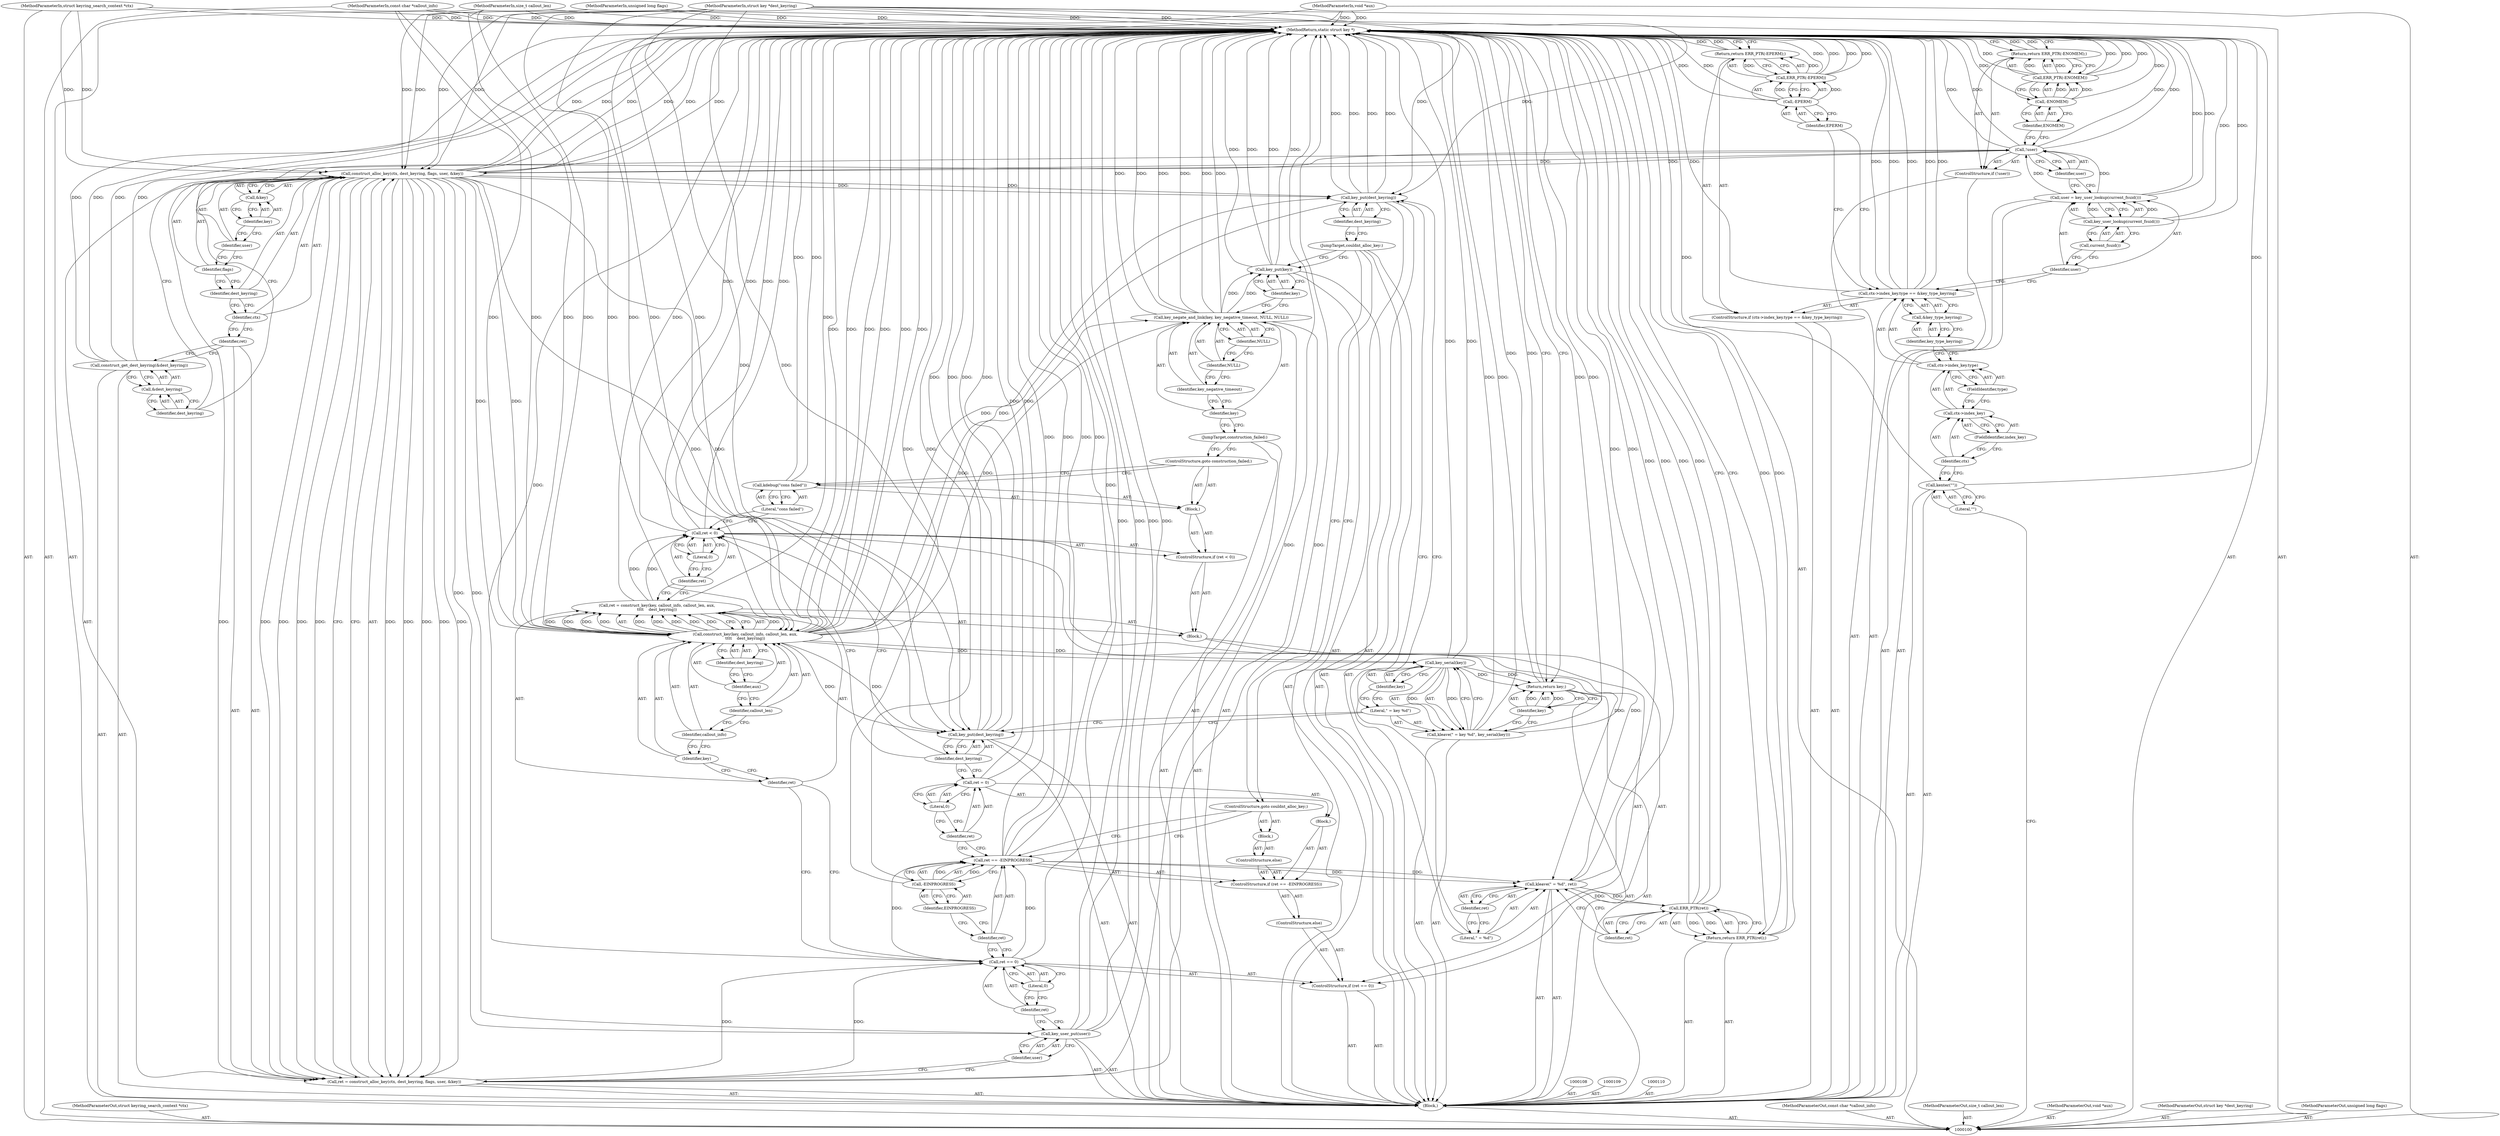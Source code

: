 digraph "1_linux_4dca6ea1d9432052afb06baf2e3ae78188a4410b_0" {
"1000210" [label="(MethodReturn,static struct key *)"];
"1000101" [label="(MethodParameterIn,struct keyring_search_context *ctx)"];
"1000324" [label="(MethodParameterOut,struct keyring_search_context *ctx)"];
"1000111" [label="(Call,kenter(\"\"))"];
"1000112" [label="(Literal,\"\")"];
"1000118" [label="(FieldIdentifier,index_key)"];
"1000113" [label="(ControlStructure,if (ctx->index_key.type == &key_type_keyring))"];
"1000119" [label="(FieldIdentifier,type)"];
"1000120" [label="(Call,&key_type_keyring)"];
"1000121" [label="(Identifier,key_type_keyring)"];
"1000114" [label="(Call,ctx->index_key.type == &key_type_keyring)"];
"1000115" [label="(Call,ctx->index_key.type)"];
"1000116" [label="(Call,ctx->index_key)"];
"1000117" [label="(Identifier,ctx)"];
"1000123" [label="(Call,ERR_PTR(-EPERM))"];
"1000124" [label="(Call,-EPERM)"];
"1000125" [label="(Identifier,EPERM)"];
"1000122" [label="(Return,return ERR_PTR(-EPERM);)"];
"1000126" [label="(Call,user = key_user_lookup(current_fsuid()))"];
"1000127" [label="(Identifier,user)"];
"1000129" [label="(Call,current_fsuid())"];
"1000128" [label="(Call,key_user_lookup(current_fsuid()))"];
"1000130" [label="(ControlStructure,if (!user))"];
"1000131" [label="(Call,!user)"];
"1000132" [label="(Identifier,user)"];
"1000135" [label="(Call,-ENOMEM)"];
"1000136" [label="(Identifier,ENOMEM)"];
"1000133" [label="(Return,return ERR_PTR(-ENOMEM);)"];
"1000134" [label="(Call,ERR_PTR(-ENOMEM))"];
"1000102" [label="(MethodParameterIn,const char *callout_info)"];
"1000325" [label="(MethodParameterOut,const char *callout_info)"];
"1000137" [label="(Call,construct_get_dest_keyring(&dest_keyring))"];
"1000138" [label="(Call,&dest_keyring)"];
"1000139" [label="(Identifier,dest_keyring)"];
"1000140" [label="(Call,ret = construct_alloc_key(ctx, dest_keyring, flags, user, &key))"];
"1000141" [label="(Identifier,ret)"];
"1000143" [label="(Identifier,ctx)"];
"1000144" [label="(Identifier,dest_keyring)"];
"1000145" [label="(Identifier,flags)"];
"1000146" [label="(Identifier,user)"];
"1000147" [label="(Call,&key)"];
"1000148" [label="(Identifier,key)"];
"1000142" [label="(Call,construct_alloc_key(ctx, dest_keyring, flags, user, &key))"];
"1000150" [label="(Identifier,user)"];
"1000149" [label="(Call,key_user_put(user))"];
"1000151" [label="(ControlStructure,if (ret == 0))"];
"1000154" [label="(Literal,0)"];
"1000155" [label="(Block,)"];
"1000152" [label="(Call,ret == 0)"];
"1000153" [label="(Identifier,ret)"];
"1000156" [label="(Call,ret = construct_key(key, callout_info, callout_len, aux,\n\t\t\t\t    dest_keyring))"];
"1000157" [label="(Identifier,ret)"];
"1000159" [label="(Identifier,key)"];
"1000160" [label="(Identifier,callout_info)"];
"1000161" [label="(Identifier,callout_len)"];
"1000162" [label="(Identifier,aux)"];
"1000158" [label="(Call,construct_key(key, callout_info, callout_len, aux,\n\t\t\t\t    dest_keyring))"];
"1000163" [label="(Identifier,dest_keyring)"];
"1000167" [label="(Literal,0)"];
"1000168" [label="(Block,)"];
"1000164" [label="(ControlStructure,if (ret < 0))"];
"1000165" [label="(Call,ret < 0)"];
"1000166" [label="(Identifier,ret)"];
"1000103" [label="(MethodParameterIn,size_t callout_len)"];
"1000326" [label="(MethodParameterOut,size_t callout_len)"];
"1000170" [label="(Literal,\"cons failed\")"];
"1000169" [label="(Call,kdebug(\"cons failed\"))"];
"1000171" [label="(ControlStructure,goto construction_failed;)"];
"1000174" [label="(Call,ret == -EINPROGRESS)"];
"1000175" [label="(Identifier,ret)"];
"1000176" [label="(Call,-EINPROGRESS)"];
"1000177" [label="(Identifier,EINPROGRESS)"];
"1000178" [label="(Block,)"];
"1000172" [label="(ControlStructure,else)"];
"1000173" [label="(ControlStructure,if (ret == -EINPROGRESS))"];
"1000179" [label="(Call,ret = 0)"];
"1000180" [label="(Identifier,ret)"];
"1000181" [label="(Literal,0)"];
"1000182" [label="(ControlStructure,else)"];
"1000183" [label="(Block,)"];
"1000184" [label="(ControlStructure,goto couldnt_alloc_key;)"];
"1000186" [label="(Identifier,dest_keyring)"];
"1000185" [label="(Call,key_put(dest_keyring))"];
"1000104" [label="(MethodParameterIn,void *aux)"];
"1000327" [label="(MethodParameterOut,void *aux)"];
"1000187" [label="(Call,kleave(\" = key %d\", key_serial(key)))"];
"1000189" [label="(Call,key_serial(key))"];
"1000190" [label="(Identifier,key)"];
"1000188" [label="(Literal,\" = key %d\")"];
"1000191" [label="(Return,return key;)"];
"1000192" [label="(Identifier,key)"];
"1000193" [label="(JumpTarget,construction_failed:)"];
"1000194" [label="(Call,key_negate_and_link(key, key_negative_timeout, NULL, NULL))"];
"1000195" [label="(Identifier,key)"];
"1000196" [label="(Identifier,key_negative_timeout)"];
"1000197" [label="(Identifier,NULL)"];
"1000198" [label="(Identifier,NULL)"];
"1000200" [label="(Identifier,key)"];
"1000199" [label="(Call,key_put(key))"];
"1000201" [label="(JumpTarget,couldnt_alloc_key:)"];
"1000203" [label="(Identifier,dest_keyring)"];
"1000202" [label="(Call,key_put(dest_keyring))"];
"1000206" [label="(Identifier,ret)"];
"1000204" [label="(Call,kleave(\" = %d\", ret))"];
"1000205" [label="(Literal,\" = %d\")"];
"1000209" [label="(Identifier,ret)"];
"1000207" [label="(Return,return ERR_PTR(ret);)"];
"1000208" [label="(Call,ERR_PTR(ret))"];
"1000105" [label="(MethodParameterIn,struct key *dest_keyring)"];
"1000328" [label="(MethodParameterOut,struct key *dest_keyring)"];
"1000106" [label="(MethodParameterIn,unsigned long flags)"];
"1000329" [label="(MethodParameterOut,unsigned long flags)"];
"1000107" [label="(Block,)"];
"1000210" -> "1000100"  [label="AST: "];
"1000210" -> "1000122"  [label="CFG: "];
"1000210" -> "1000133"  [label="CFG: "];
"1000210" -> "1000191"  [label="CFG: "];
"1000210" -> "1000207"  [label="CFG: "];
"1000191" -> "1000210"  [label="DDG: "];
"1000122" -> "1000210"  [label="DDG: "];
"1000133" -> "1000210"  [label="DDG: "];
"1000207" -> "1000210"  [label="DDG: "];
"1000208" -> "1000210"  [label="DDG: "];
"1000208" -> "1000210"  [label="DDG: "];
"1000185" -> "1000210"  [label="DDG: "];
"1000185" -> "1000210"  [label="DDG: "];
"1000199" -> "1000210"  [label="DDG: "];
"1000199" -> "1000210"  [label="DDG: "];
"1000105" -> "1000210"  [label="DDG: "];
"1000102" -> "1000210"  [label="DDG: "];
"1000187" -> "1000210"  [label="DDG: "];
"1000187" -> "1000210"  [label="DDG: "];
"1000140" -> "1000210"  [label="DDG: "];
"1000124" -> "1000210"  [label="DDG: "];
"1000194" -> "1000210"  [label="DDG: "];
"1000194" -> "1000210"  [label="DDG: "];
"1000194" -> "1000210"  [label="DDG: "];
"1000169" -> "1000210"  [label="DDG: "];
"1000189" -> "1000210"  [label="DDG: "];
"1000104" -> "1000210"  [label="DDG: "];
"1000114" -> "1000210"  [label="DDG: "];
"1000114" -> "1000210"  [label="DDG: "];
"1000114" -> "1000210"  [label="DDG: "];
"1000158" -> "1000210"  [label="DDG: "];
"1000158" -> "1000210"  [label="DDG: "];
"1000158" -> "1000210"  [label="DDG: "];
"1000123" -> "1000210"  [label="DDG: "];
"1000123" -> "1000210"  [label="DDG: "];
"1000131" -> "1000210"  [label="DDG: "];
"1000131" -> "1000210"  [label="DDG: "];
"1000165" -> "1000210"  [label="DDG: "];
"1000165" -> "1000210"  [label="DDG: "];
"1000152" -> "1000210"  [label="DDG: "];
"1000128" -> "1000210"  [label="DDG: "];
"1000134" -> "1000210"  [label="DDG: "];
"1000134" -> "1000210"  [label="DDG: "];
"1000156" -> "1000210"  [label="DDG: "];
"1000103" -> "1000210"  [label="DDG: "];
"1000202" -> "1000210"  [label="DDG: "];
"1000202" -> "1000210"  [label="DDG: "];
"1000179" -> "1000210"  [label="DDG: "];
"1000149" -> "1000210"  [label="DDG: "];
"1000149" -> "1000210"  [label="DDG: "];
"1000174" -> "1000210"  [label="DDG: "];
"1000174" -> "1000210"  [label="DDG: "];
"1000101" -> "1000210"  [label="DDG: "];
"1000142" -> "1000210"  [label="DDG: "];
"1000142" -> "1000210"  [label="DDG: "];
"1000142" -> "1000210"  [label="DDG: "];
"1000135" -> "1000210"  [label="DDG: "];
"1000176" -> "1000210"  [label="DDG: "];
"1000137" -> "1000210"  [label="DDG: "];
"1000137" -> "1000210"  [label="DDG: "];
"1000126" -> "1000210"  [label="DDG: "];
"1000111" -> "1000210"  [label="DDG: "];
"1000106" -> "1000210"  [label="DDG: "];
"1000204" -> "1000210"  [label="DDG: "];
"1000101" -> "1000100"  [label="AST: "];
"1000101" -> "1000210"  [label="DDG: "];
"1000101" -> "1000142"  [label="DDG: "];
"1000324" -> "1000100"  [label="AST: "];
"1000111" -> "1000107"  [label="AST: "];
"1000111" -> "1000112"  [label="CFG: "];
"1000112" -> "1000111"  [label="AST: "];
"1000117" -> "1000111"  [label="CFG: "];
"1000111" -> "1000210"  [label="DDG: "];
"1000112" -> "1000111"  [label="AST: "];
"1000112" -> "1000100"  [label="CFG: "];
"1000111" -> "1000112"  [label="CFG: "];
"1000118" -> "1000116"  [label="AST: "];
"1000118" -> "1000117"  [label="CFG: "];
"1000116" -> "1000118"  [label="CFG: "];
"1000113" -> "1000107"  [label="AST: "];
"1000114" -> "1000113"  [label="AST: "];
"1000122" -> "1000113"  [label="AST: "];
"1000119" -> "1000115"  [label="AST: "];
"1000119" -> "1000116"  [label="CFG: "];
"1000115" -> "1000119"  [label="CFG: "];
"1000120" -> "1000114"  [label="AST: "];
"1000120" -> "1000121"  [label="CFG: "];
"1000121" -> "1000120"  [label="AST: "];
"1000114" -> "1000120"  [label="CFG: "];
"1000121" -> "1000120"  [label="AST: "];
"1000121" -> "1000115"  [label="CFG: "];
"1000120" -> "1000121"  [label="CFG: "];
"1000114" -> "1000113"  [label="AST: "];
"1000114" -> "1000120"  [label="CFG: "];
"1000115" -> "1000114"  [label="AST: "];
"1000120" -> "1000114"  [label="AST: "];
"1000125" -> "1000114"  [label="CFG: "];
"1000127" -> "1000114"  [label="CFG: "];
"1000114" -> "1000210"  [label="DDG: "];
"1000114" -> "1000210"  [label="DDG: "];
"1000114" -> "1000210"  [label="DDG: "];
"1000115" -> "1000114"  [label="AST: "];
"1000115" -> "1000119"  [label="CFG: "];
"1000116" -> "1000115"  [label="AST: "];
"1000119" -> "1000115"  [label="AST: "];
"1000121" -> "1000115"  [label="CFG: "];
"1000116" -> "1000115"  [label="AST: "];
"1000116" -> "1000118"  [label="CFG: "];
"1000117" -> "1000116"  [label="AST: "];
"1000118" -> "1000116"  [label="AST: "];
"1000119" -> "1000116"  [label="CFG: "];
"1000117" -> "1000116"  [label="AST: "];
"1000117" -> "1000111"  [label="CFG: "];
"1000118" -> "1000117"  [label="CFG: "];
"1000123" -> "1000122"  [label="AST: "];
"1000123" -> "1000124"  [label="CFG: "];
"1000124" -> "1000123"  [label="AST: "];
"1000122" -> "1000123"  [label="CFG: "];
"1000123" -> "1000210"  [label="DDG: "];
"1000123" -> "1000210"  [label="DDG: "];
"1000123" -> "1000122"  [label="DDG: "];
"1000124" -> "1000123"  [label="DDG: "];
"1000124" -> "1000123"  [label="AST: "];
"1000124" -> "1000125"  [label="CFG: "];
"1000125" -> "1000124"  [label="AST: "];
"1000123" -> "1000124"  [label="CFG: "];
"1000124" -> "1000210"  [label="DDG: "];
"1000124" -> "1000123"  [label="DDG: "];
"1000125" -> "1000124"  [label="AST: "];
"1000125" -> "1000114"  [label="CFG: "];
"1000124" -> "1000125"  [label="CFG: "];
"1000122" -> "1000113"  [label="AST: "];
"1000122" -> "1000123"  [label="CFG: "];
"1000123" -> "1000122"  [label="AST: "];
"1000210" -> "1000122"  [label="CFG: "];
"1000122" -> "1000210"  [label="DDG: "];
"1000123" -> "1000122"  [label="DDG: "];
"1000126" -> "1000107"  [label="AST: "];
"1000126" -> "1000128"  [label="CFG: "];
"1000127" -> "1000126"  [label="AST: "];
"1000128" -> "1000126"  [label="AST: "];
"1000132" -> "1000126"  [label="CFG: "];
"1000126" -> "1000210"  [label="DDG: "];
"1000128" -> "1000126"  [label="DDG: "];
"1000126" -> "1000131"  [label="DDG: "];
"1000127" -> "1000126"  [label="AST: "];
"1000127" -> "1000114"  [label="CFG: "];
"1000129" -> "1000127"  [label="CFG: "];
"1000129" -> "1000128"  [label="AST: "];
"1000129" -> "1000127"  [label="CFG: "];
"1000128" -> "1000129"  [label="CFG: "];
"1000128" -> "1000126"  [label="AST: "];
"1000128" -> "1000129"  [label="CFG: "];
"1000129" -> "1000128"  [label="AST: "];
"1000126" -> "1000128"  [label="CFG: "];
"1000128" -> "1000210"  [label="DDG: "];
"1000128" -> "1000126"  [label="DDG: "];
"1000130" -> "1000107"  [label="AST: "];
"1000131" -> "1000130"  [label="AST: "];
"1000133" -> "1000130"  [label="AST: "];
"1000131" -> "1000130"  [label="AST: "];
"1000131" -> "1000132"  [label="CFG: "];
"1000132" -> "1000131"  [label="AST: "];
"1000136" -> "1000131"  [label="CFG: "];
"1000139" -> "1000131"  [label="CFG: "];
"1000131" -> "1000210"  [label="DDG: "];
"1000131" -> "1000210"  [label="DDG: "];
"1000126" -> "1000131"  [label="DDG: "];
"1000131" -> "1000142"  [label="DDG: "];
"1000132" -> "1000131"  [label="AST: "];
"1000132" -> "1000126"  [label="CFG: "];
"1000131" -> "1000132"  [label="CFG: "];
"1000135" -> "1000134"  [label="AST: "];
"1000135" -> "1000136"  [label="CFG: "];
"1000136" -> "1000135"  [label="AST: "];
"1000134" -> "1000135"  [label="CFG: "];
"1000135" -> "1000210"  [label="DDG: "];
"1000135" -> "1000134"  [label="DDG: "];
"1000136" -> "1000135"  [label="AST: "];
"1000136" -> "1000131"  [label="CFG: "];
"1000135" -> "1000136"  [label="CFG: "];
"1000133" -> "1000130"  [label="AST: "];
"1000133" -> "1000134"  [label="CFG: "];
"1000134" -> "1000133"  [label="AST: "];
"1000210" -> "1000133"  [label="CFG: "];
"1000133" -> "1000210"  [label="DDG: "];
"1000134" -> "1000133"  [label="DDG: "];
"1000134" -> "1000133"  [label="AST: "];
"1000134" -> "1000135"  [label="CFG: "];
"1000135" -> "1000134"  [label="AST: "];
"1000133" -> "1000134"  [label="CFG: "];
"1000134" -> "1000210"  [label="DDG: "];
"1000134" -> "1000210"  [label="DDG: "];
"1000134" -> "1000133"  [label="DDG: "];
"1000135" -> "1000134"  [label="DDG: "];
"1000102" -> "1000100"  [label="AST: "];
"1000102" -> "1000210"  [label="DDG: "];
"1000102" -> "1000158"  [label="DDG: "];
"1000325" -> "1000100"  [label="AST: "];
"1000137" -> "1000107"  [label="AST: "];
"1000137" -> "1000138"  [label="CFG: "];
"1000138" -> "1000137"  [label="AST: "];
"1000141" -> "1000137"  [label="CFG: "];
"1000137" -> "1000210"  [label="DDG: "];
"1000137" -> "1000210"  [label="DDG: "];
"1000138" -> "1000137"  [label="AST: "];
"1000138" -> "1000139"  [label="CFG: "];
"1000139" -> "1000138"  [label="AST: "];
"1000137" -> "1000138"  [label="CFG: "];
"1000139" -> "1000138"  [label="AST: "];
"1000139" -> "1000131"  [label="CFG: "];
"1000138" -> "1000139"  [label="CFG: "];
"1000140" -> "1000107"  [label="AST: "];
"1000140" -> "1000142"  [label="CFG: "];
"1000141" -> "1000140"  [label="AST: "];
"1000142" -> "1000140"  [label="AST: "];
"1000150" -> "1000140"  [label="CFG: "];
"1000140" -> "1000210"  [label="DDG: "];
"1000142" -> "1000140"  [label="DDG: "];
"1000142" -> "1000140"  [label="DDG: "];
"1000142" -> "1000140"  [label="DDG: "];
"1000142" -> "1000140"  [label="DDG: "];
"1000142" -> "1000140"  [label="DDG: "];
"1000140" -> "1000152"  [label="DDG: "];
"1000141" -> "1000140"  [label="AST: "];
"1000141" -> "1000137"  [label="CFG: "];
"1000143" -> "1000141"  [label="CFG: "];
"1000143" -> "1000142"  [label="AST: "];
"1000143" -> "1000141"  [label="CFG: "];
"1000144" -> "1000143"  [label="CFG: "];
"1000144" -> "1000142"  [label="AST: "];
"1000144" -> "1000143"  [label="CFG: "];
"1000145" -> "1000144"  [label="CFG: "];
"1000145" -> "1000142"  [label="AST: "];
"1000145" -> "1000144"  [label="CFG: "];
"1000146" -> "1000145"  [label="CFG: "];
"1000146" -> "1000142"  [label="AST: "];
"1000146" -> "1000145"  [label="CFG: "];
"1000148" -> "1000146"  [label="CFG: "];
"1000147" -> "1000142"  [label="AST: "];
"1000147" -> "1000148"  [label="CFG: "];
"1000148" -> "1000147"  [label="AST: "];
"1000142" -> "1000147"  [label="CFG: "];
"1000148" -> "1000147"  [label="AST: "];
"1000148" -> "1000146"  [label="CFG: "];
"1000147" -> "1000148"  [label="CFG: "];
"1000142" -> "1000140"  [label="AST: "];
"1000142" -> "1000147"  [label="CFG: "];
"1000143" -> "1000142"  [label="AST: "];
"1000144" -> "1000142"  [label="AST: "];
"1000145" -> "1000142"  [label="AST: "];
"1000146" -> "1000142"  [label="AST: "];
"1000147" -> "1000142"  [label="AST: "];
"1000140" -> "1000142"  [label="CFG: "];
"1000142" -> "1000210"  [label="DDG: "];
"1000142" -> "1000210"  [label="DDG: "];
"1000142" -> "1000210"  [label="DDG: "];
"1000142" -> "1000140"  [label="DDG: "];
"1000142" -> "1000140"  [label="DDG: "];
"1000142" -> "1000140"  [label="DDG: "];
"1000142" -> "1000140"  [label="DDG: "];
"1000142" -> "1000140"  [label="DDG: "];
"1000101" -> "1000142"  [label="DDG: "];
"1000105" -> "1000142"  [label="DDG: "];
"1000106" -> "1000142"  [label="DDG: "];
"1000131" -> "1000142"  [label="DDG: "];
"1000142" -> "1000149"  [label="DDG: "];
"1000142" -> "1000158"  [label="DDG: "];
"1000142" -> "1000185"  [label="DDG: "];
"1000142" -> "1000202"  [label="DDG: "];
"1000150" -> "1000149"  [label="AST: "];
"1000150" -> "1000140"  [label="CFG: "];
"1000149" -> "1000150"  [label="CFG: "];
"1000149" -> "1000107"  [label="AST: "];
"1000149" -> "1000150"  [label="CFG: "];
"1000150" -> "1000149"  [label="AST: "];
"1000153" -> "1000149"  [label="CFG: "];
"1000149" -> "1000210"  [label="DDG: "];
"1000149" -> "1000210"  [label="DDG: "];
"1000142" -> "1000149"  [label="DDG: "];
"1000151" -> "1000107"  [label="AST: "];
"1000152" -> "1000151"  [label="AST: "];
"1000155" -> "1000151"  [label="AST: "];
"1000172" -> "1000151"  [label="AST: "];
"1000154" -> "1000152"  [label="AST: "];
"1000154" -> "1000153"  [label="CFG: "];
"1000152" -> "1000154"  [label="CFG: "];
"1000155" -> "1000151"  [label="AST: "];
"1000156" -> "1000155"  [label="AST: "];
"1000164" -> "1000155"  [label="AST: "];
"1000152" -> "1000151"  [label="AST: "];
"1000152" -> "1000154"  [label="CFG: "];
"1000153" -> "1000152"  [label="AST: "];
"1000154" -> "1000152"  [label="AST: "];
"1000157" -> "1000152"  [label="CFG: "];
"1000175" -> "1000152"  [label="CFG: "];
"1000152" -> "1000210"  [label="DDG: "];
"1000140" -> "1000152"  [label="DDG: "];
"1000152" -> "1000174"  [label="DDG: "];
"1000153" -> "1000152"  [label="AST: "];
"1000153" -> "1000149"  [label="CFG: "];
"1000154" -> "1000153"  [label="CFG: "];
"1000156" -> "1000155"  [label="AST: "];
"1000156" -> "1000158"  [label="CFG: "];
"1000157" -> "1000156"  [label="AST: "];
"1000158" -> "1000156"  [label="AST: "];
"1000166" -> "1000156"  [label="CFG: "];
"1000156" -> "1000210"  [label="DDG: "];
"1000158" -> "1000156"  [label="DDG: "];
"1000158" -> "1000156"  [label="DDG: "];
"1000158" -> "1000156"  [label="DDG: "];
"1000158" -> "1000156"  [label="DDG: "];
"1000158" -> "1000156"  [label="DDG: "];
"1000156" -> "1000165"  [label="DDG: "];
"1000157" -> "1000156"  [label="AST: "];
"1000157" -> "1000152"  [label="CFG: "];
"1000159" -> "1000157"  [label="CFG: "];
"1000159" -> "1000158"  [label="AST: "];
"1000159" -> "1000157"  [label="CFG: "];
"1000160" -> "1000159"  [label="CFG: "];
"1000160" -> "1000158"  [label="AST: "];
"1000160" -> "1000159"  [label="CFG: "];
"1000161" -> "1000160"  [label="CFG: "];
"1000161" -> "1000158"  [label="AST: "];
"1000161" -> "1000160"  [label="CFG: "];
"1000162" -> "1000161"  [label="CFG: "];
"1000162" -> "1000158"  [label="AST: "];
"1000162" -> "1000161"  [label="CFG: "];
"1000163" -> "1000162"  [label="CFG: "];
"1000158" -> "1000156"  [label="AST: "];
"1000158" -> "1000163"  [label="CFG: "];
"1000159" -> "1000158"  [label="AST: "];
"1000160" -> "1000158"  [label="AST: "];
"1000161" -> "1000158"  [label="AST: "];
"1000162" -> "1000158"  [label="AST: "];
"1000163" -> "1000158"  [label="AST: "];
"1000156" -> "1000158"  [label="CFG: "];
"1000158" -> "1000210"  [label="DDG: "];
"1000158" -> "1000210"  [label="DDG: "];
"1000158" -> "1000210"  [label="DDG: "];
"1000158" -> "1000156"  [label="DDG: "];
"1000158" -> "1000156"  [label="DDG: "];
"1000158" -> "1000156"  [label="DDG: "];
"1000158" -> "1000156"  [label="DDG: "];
"1000158" -> "1000156"  [label="DDG: "];
"1000102" -> "1000158"  [label="DDG: "];
"1000103" -> "1000158"  [label="DDG: "];
"1000104" -> "1000158"  [label="DDG: "];
"1000142" -> "1000158"  [label="DDG: "];
"1000105" -> "1000158"  [label="DDG: "];
"1000158" -> "1000185"  [label="DDG: "];
"1000158" -> "1000189"  [label="DDG: "];
"1000158" -> "1000194"  [label="DDG: "];
"1000158" -> "1000202"  [label="DDG: "];
"1000163" -> "1000158"  [label="AST: "];
"1000163" -> "1000162"  [label="CFG: "];
"1000158" -> "1000163"  [label="CFG: "];
"1000167" -> "1000165"  [label="AST: "];
"1000167" -> "1000166"  [label="CFG: "];
"1000165" -> "1000167"  [label="CFG: "];
"1000168" -> "1000164"  [label="AST: "];
"1000169" -> "1000168"  [label="AST: "];
"1000171" -> "1000168"  [label="AST: "];
"1000164" -> "1000155"  [label="AST: "];
"1000165" -> "1000164"  [label="AST: "];
"1000168" -> "1000164"  [label="AST: "];
"1000165" -> "1000164"  [label="AST: "];
"1000165" -> "1000167"  [label="CFG: "];
"1000166" -> "1000165"  [label="AST: "];
"1000167" -> "1000165"  [label="AST: "];
"1000170" -> "1000165"  [label="CFG: "];
"1000186" -> "1000165"  [label="CFG: "];
"1000165" -> "1000210"  [label="DDG: "];
"1000165" -> "1000210"  [label="DDG: "];
"1000156" -> "1000165"  [label="DDG: "];
"1000165" -> "1000204"  [label="DDG: "];
"1000166" -> "1000165"  [label="AST: "];
"1000166" -> "1000156"  [label="CFG: "];
"1000167" -> "1000166"  [label="CFG: "];
"1000103" -> "1000100"  [label="AST: "];
"1000103" -> "1000210"  [label="DDG: "];
"1000103" -> "1000158"  [label="DDG: "];
"1000326" -> "1000100"  [label="AST: "];
"1000170" -> "1000169"  [label="AST: "];
"1000170" -> "1000165"  [label="CFG: "];
"1000169" -> "1000170"  [label="CFG: "];
"1000169" -> "1000168"  [label="AST: "];
"1000169" -> "1000170"  [label="CFG: "];
"1000170" -> "1000169"  [label="AST: "];
"1000171" -> "1000169"  [label="CFG: "];
"1000169" -> "1000210"  [label="DDG: "];
"1000171" -> "1000168"  [label="AST: "];
"1000171" -> "1000169"  [label="CFG: "];
"1000193" -> "1000171"  [label="CFG: "];
"1000174" -> "1000173"  [label="AST: "];
"1000174" -> "1000176"  [label="CFG: "];
"1000175" -> "1000174"  [label="AST: "];
"1000176" -> "1000174"  [label="AST: "];
"1000180" -> "1000174"  [label="CFG: "];
"1000184" -> "1000174"  [label="CFG: "];
"1000174" -> "1000210"  [label="DDG: "];
"1000174" -> "1000210"  [label="DDG: "];
"1000152" -> "1000174"  [label="DDG: "];
"1000176" -> "1000174"  [label="DDG: "];
"1000174" -> "1000204"  [label="DDG: "];
"1000175" -> "1000174"  [label="AST: "];
"1000175" -> "1000152"  [label="CFG: "];
"1000177" -> "1000175"  [label="CFG: "];
"1000176" -> "1000174"  [label="AST: "];
"1000176" -> "1000177"  [label="CFG: "];
"1000177" -> "1000176"  [label="AST: "];
"1000174" -> "1000176"  [label="CFG: "];
"1000176" -> "1000210"  [label="DDG: "];
"1000176" -> "1000174"  [label="DDG: "];
"1000177" -> "1000176"  [label="AST: "];
"1000177" -> "1000175"  [label="CFG: "];
"1000176" -> "1000177"  [label="CFG: "];
"1000178" -> "1000173"  [label="AST: "];
"1000179" -> "1000178"  [label="AST: "];
"1000172" -> "1000151"  [label="AST: "];
"1000173" -> "1000172"  [label="AST: "];
"1000173" -> "1000172"  [label="AST: "];
"1000174" -> "1000173"  [label="AST: "];
"1000178" -> "1000173"  [label="AST: "];
"1000182" -> "1000173"  [label="AST: "];
"1000179" -> "1000178"  [label="AST: "];
"1000179" -> "1000181"  [label="CFG: "];
"1000180" -> "1000179"  [label="AST: "];
"1000181" -> "1000179"  [label="AST: "];
"1000186" -> "1000179"  [label="CFG: "];
"1000179" -> "1000210"  [label="DDG: "];
"1000180" -> "1000179"  [label="AST: "];
"1000180" -> "1000174"  [label="CFG: "];
"1000181" -> "1000180"  [label="CFG: "];
"1000181" -> "1000179"  [label="AST: "];
"1000181" -> "1000180"  [label="CFG: "];
"1000179" -> "1000181"  [label="CFG: "];
"1000182" -> "1000173"  [label="AST: "];
"1000183" -> "1000182"  [label="AST: "];
"1000183" -> "1000182"  [label="AST: "];
"1000184" -> "1000183"  [label="AST: "];
"1000184" -> "1000183"  [label="AST: "];
"1000184" -> "1000174"  [label="CFG: "];
"1000201" -> "1000184"  [label="CFG: "];
"1000186" -> "1000185"  [label="AST: "];
"1000186" -> "1000165"  [label="CFG: "];
"1000186" -> "1000179"  [label="CFG: "];
"1000185" -> "1000186"  [label="CFG: "];
"1000185" -> "1000107"  [label="AST: "];
"1000185" -> "1000186"  [label="CFG: "];
"1000186" -> "1000185"  [label="AST: "];
"1000188" -> "1000185"  [label="CFG: "];
"1000185" -> "1000210"  [label="DDG: "];
"1000185" -> "1000210"  [label="DDG: "];
"1000142" -> "1000185"  [label="DDG: "];
"1000158" -> "1000185"  [label="DDG: "];
"1000105" -> "1000185"  [label="DDG: "];
"1000104" -> "1000100"  [label="AST: "];
"1000104" -> "1000210"  [label="DDG: "];
"1000104" -> "1000158"  [label="DDG: "];
"1000327" -> "1000100"  [label="AST: "];
"1000187" -> "1000107"  [label="AST: "];
"1000187" -> "1000189"  [label="CFG: "];
"1000188" -> "1000187"  [label="AST: "];
"1000189" -> "1000187"  [label="AST: "];
"1000192" -> "1000187"  [label="CFG: "];
"1000187" -> "1000210"  [label="DDG: "];
"1000187" -> "1000210"  [label="DDG: "];
"1000189" -> "1000187"  [label="DDG: "];
"1000189" -> "1000187"  [label="AST: "];
"1000189" -> "1000190"  [label="CFG: "];
"1000190" -> "1000189"  [label="AST: "];
"1000187" -> "1000189"  [label="CFG: "];
"1000189" -> "1000210"  [label="DDG: "];
"1000189" -> "1000187"  [label="DDG: "];
"1000158" -> "1000189"  [label="DDG: "];
"1000189" -> "1000191"  [label="DDG: "];
"1000190" -> "1000189"  [label="AST: "];
"1000190" -> "1000188"  [label="CFG: "];
"1000189" -> "1000190"  [label="CFG: "];
"1000188" -> "1000187"  [label="AST: "];
"1000188" -> "1000185"  [label="CFG: "];
"1000190" -> "1000188"  [label="CFG: "];
"1000191" -> "1000107"  [label="AST: "];
"1000191" -> "1000192"  [label="CFG: "];
"1000192" -> "1000191"  [label="AST: "];
"1000210" -> "1000191"  [label="CFG: "];
"1000191" -> "1000210"  [label="DDG: "];
"1000192" -> "1000191"  [label="DDG: "];
"1000189" -> "1000191"  [label="DDG: "];
"1000192" -> "1000191"  [label="AST: "];
"1000192" -> "1000187"  [label="CFG: "];
"1000191" -> "1000192"  [label="CFG: "];
"1000192" -> "1000191"  [label="DDG: "];
"1000193" -> "1000107"  [label="AST: "];
"1000193" -> "1000171"  [label="CFG: "];
"1000195" -> "1000193"  [label="CFG: "];
"1000194" -> "1000107"  [label="AST: "];
"1000194" -> "1000198"  [label="CFG: "];
"1000195" -> "1000194"  [label="AST: "];
"1000196" -> "1000194"  [label="AST: "];
"1000197" -> "1000194"  [label="AST: "];
"1000198" -> "1000194"  [label="AST: "];
"1000200" -> "1000194"  [label="CFG: "];
"1000194" -> "1000210"  [label="DDG: "];
"1000194" -> "1000210"  [label="DDG: "];
"1000194" -> "1000210"  [label="DDG: "];
"1000158" -> "1000194"  [label="DDG: "];
"1000194" -> "1000199"  [label="DDG: "];
"1000195" -> "1000194"  [label="AST: "];
"1000195" -> "1000193"  [label="CFG: "];
"1000196" -> "1000195"  [label="CFG: "];
"1000196" -> "1000194"  [label="AST: "];
"1000196" -> "1000195"  [label="CFG: "];
"1000197" -> "1000196"  [label="CFG: "];
"1000197" -> "1000194"  [label="AST: "];
"1000197" -> "1000196"  [label="CFG: "];
"1000198" -> "1000197"  [label="CFG: "];
"1000198" -> "1000194"  [label="AST: "];
"1000198" -> "1000197"  [label="CFG: "];
"1000194" -> "1000198"  [label="CFG: "];
"1000200" -> "1000199"  [label="AST: "];
"1000200" -> "1000194"  [label="CFG: "];
"1000199" -> "1000200"  [label="CFG: "];
"1000199" -> "1000107"  [label="AST: "];
"1000199" -> "1000200"  [label="CFG: "];
"1000200" -> "1000199"  [label="AST: "];
"1000201" -> "1000199"  [label="CFG: "];
"1000199" -> "1000210"  [label="DDG: "];
"1000199" -> "1000210"  [label="DDG: "];
"1000194" -> "1000199"  [label="DDG: "];
"1000201" -> "1000107"  [label="AST: "];
"1000201" -> "1000199"  [label="CFG: "];
"1000201" -> "1000184"  [label="CFG: "];
"1000203" -> "1000201"  [label="CFG: "];
"1000203" -> "1000202"  [label="AST: "];
"1000203" -> "1000201"  [label="CFG: "];
"1000202" -> "1000203"  [label="CFG: "];
"1000202" -> "1000107"  [label="AST: "];
"1000202" -> "1000203"  [label="CFG: "];
"1000203" -> "1000202"  [label="AST: "];
"1000205" -> "1000202"  [label="CFG: "];
"1000202" -> "1000210"  [label="DDG: "];
"1000202" -> "1000210"  [label="DDG: "];
"1000142" -> "1000202"  [label="DDG: "];
"1000158" -> "1000202"  [label="DDG: "];
"1000105" -> "1000202"  [label="DDG: "];
"1000206" -> "1000204"  [label="AST: "];
"1000206" -> "1000205"  [label="CFG: "];
"1000204" -> "1000206"  [label="CFG: "];
"1000204" -> "1000107"  [label="AST: "];
"1000204" -> "1000206"  [label="CFG: "];
"1000205" -> "1000204"  [label="AST: "];
"1000206" -> "1000204"  [label="AST: "];
"1000209" -> "1000204"  [label="CFG: "];
"1000204" -> "1000210"  [label="DDG: "];
"1000165" -> "1000204"  [label="DDG: "];
"1000174" -> "1000204"  [label="DDG: "];
"1000204" -> "1000208"  [label="DDG: "];
"1000205" -> "1000204"  [label="AST: "];
"1000205" -> "1000202"  [label="CFG: "];
"1000206" -> "1000205"  [label="CFG: "];
"1000209" -> "1000208"  [label="AST: "];
"1000209" -> "1000204"  [label="CFG: "];
"1000208" -> "1000209"  [label="CFG: "];
"1000207" -> "1000107"  [label="AST: "];
"1000207" -> "1000208"  [label="CFG: "];
"1000208" -> "1000207"  [label="AST: "];
"1000210" -> "1000207"  [label="CFG: "];
"1000207" -> "1000210"  [label="DDG: "];
"1000208" -> "1000207"  [label="DDG: "];
"1000208" -> "1000207"  [label="AST: "];
"1000208" -> "1000209"  [label="CFG: "];
"1000209" -> "1000208"  [label="AST: "];
"1000207" -> "1000208"  [label="CFG: "];
"1000208" -> "1000210"  [label="DDG: "];
"1000208" -> "1000210"  [label="DDG: "];
"1000208" -> "1000207"  [label="DDG: "];
"1000204" -> "1000208"  [label="DDG: "];
"1000105" -> "1000100"  [label="AST: "];
"1000105" -> "1000210"  [label="DDG: "];
"1000105" -> "1000142"  [label="DDG: "];
"1000105" -> "1000158"  [label="DDG: "];
"1000105" -> "1000185"  [label="DDG: "];
"1000105" -> "1000202"  [label="DDG: "];
"1000328" -> "1000100"  [label="AST: "];
"1000106" -> "1000100"  [label="AST: "];
"1000106" -> "1000210"  [label="DDG: "];
"1000106" -> "1000142"  [label="DDG: "];
"1000329" -> "1000100"  [label="AST: "];
"1000107" -> "1000100"  [label="AST: "];
"1000108" -> "1000107"  [label="AST: "];
"1000109" -> "1000107"  [label="AST: "];
"1000110" -> "1000107"  [label="AST: "];
"1000111" -> "1000107"  [label="AST: "];
"1000113" -> "1000107"  [label="AST: "];
"1000126" -> "1000107"  [label="AST: "];
"1000130" -> "1000107"  [label="AST: "];
"1000137" -> "1000107"  [label="AST: "];
"1000140" -> "1000107"  [label="AST: "];
"1000149" -> "1000107"  [label="AST: "];
"1000151" -> "1000107"  [label="AST: "];
"1000185" -> "1000107"  [label="AST: "];
"1000187" -> "1000107"  [label="AST: "];
"1000191" -> "1000107"  [label="AST: "];
"1000193" -> "1000107"  [label="AST: "];
"1000194" -> "1000107"  [label="AST: "];
"1000199" -> "1000107"  [label="AST: "];
"1000201" -> "1000107"  [label="AST: "];
"1000202" -> "1000107"  [label="AST: "];
"1000204" -> "1000107"  [label="AST: "];
"1000207" -> "1000107"  [label="AST: "];
}
